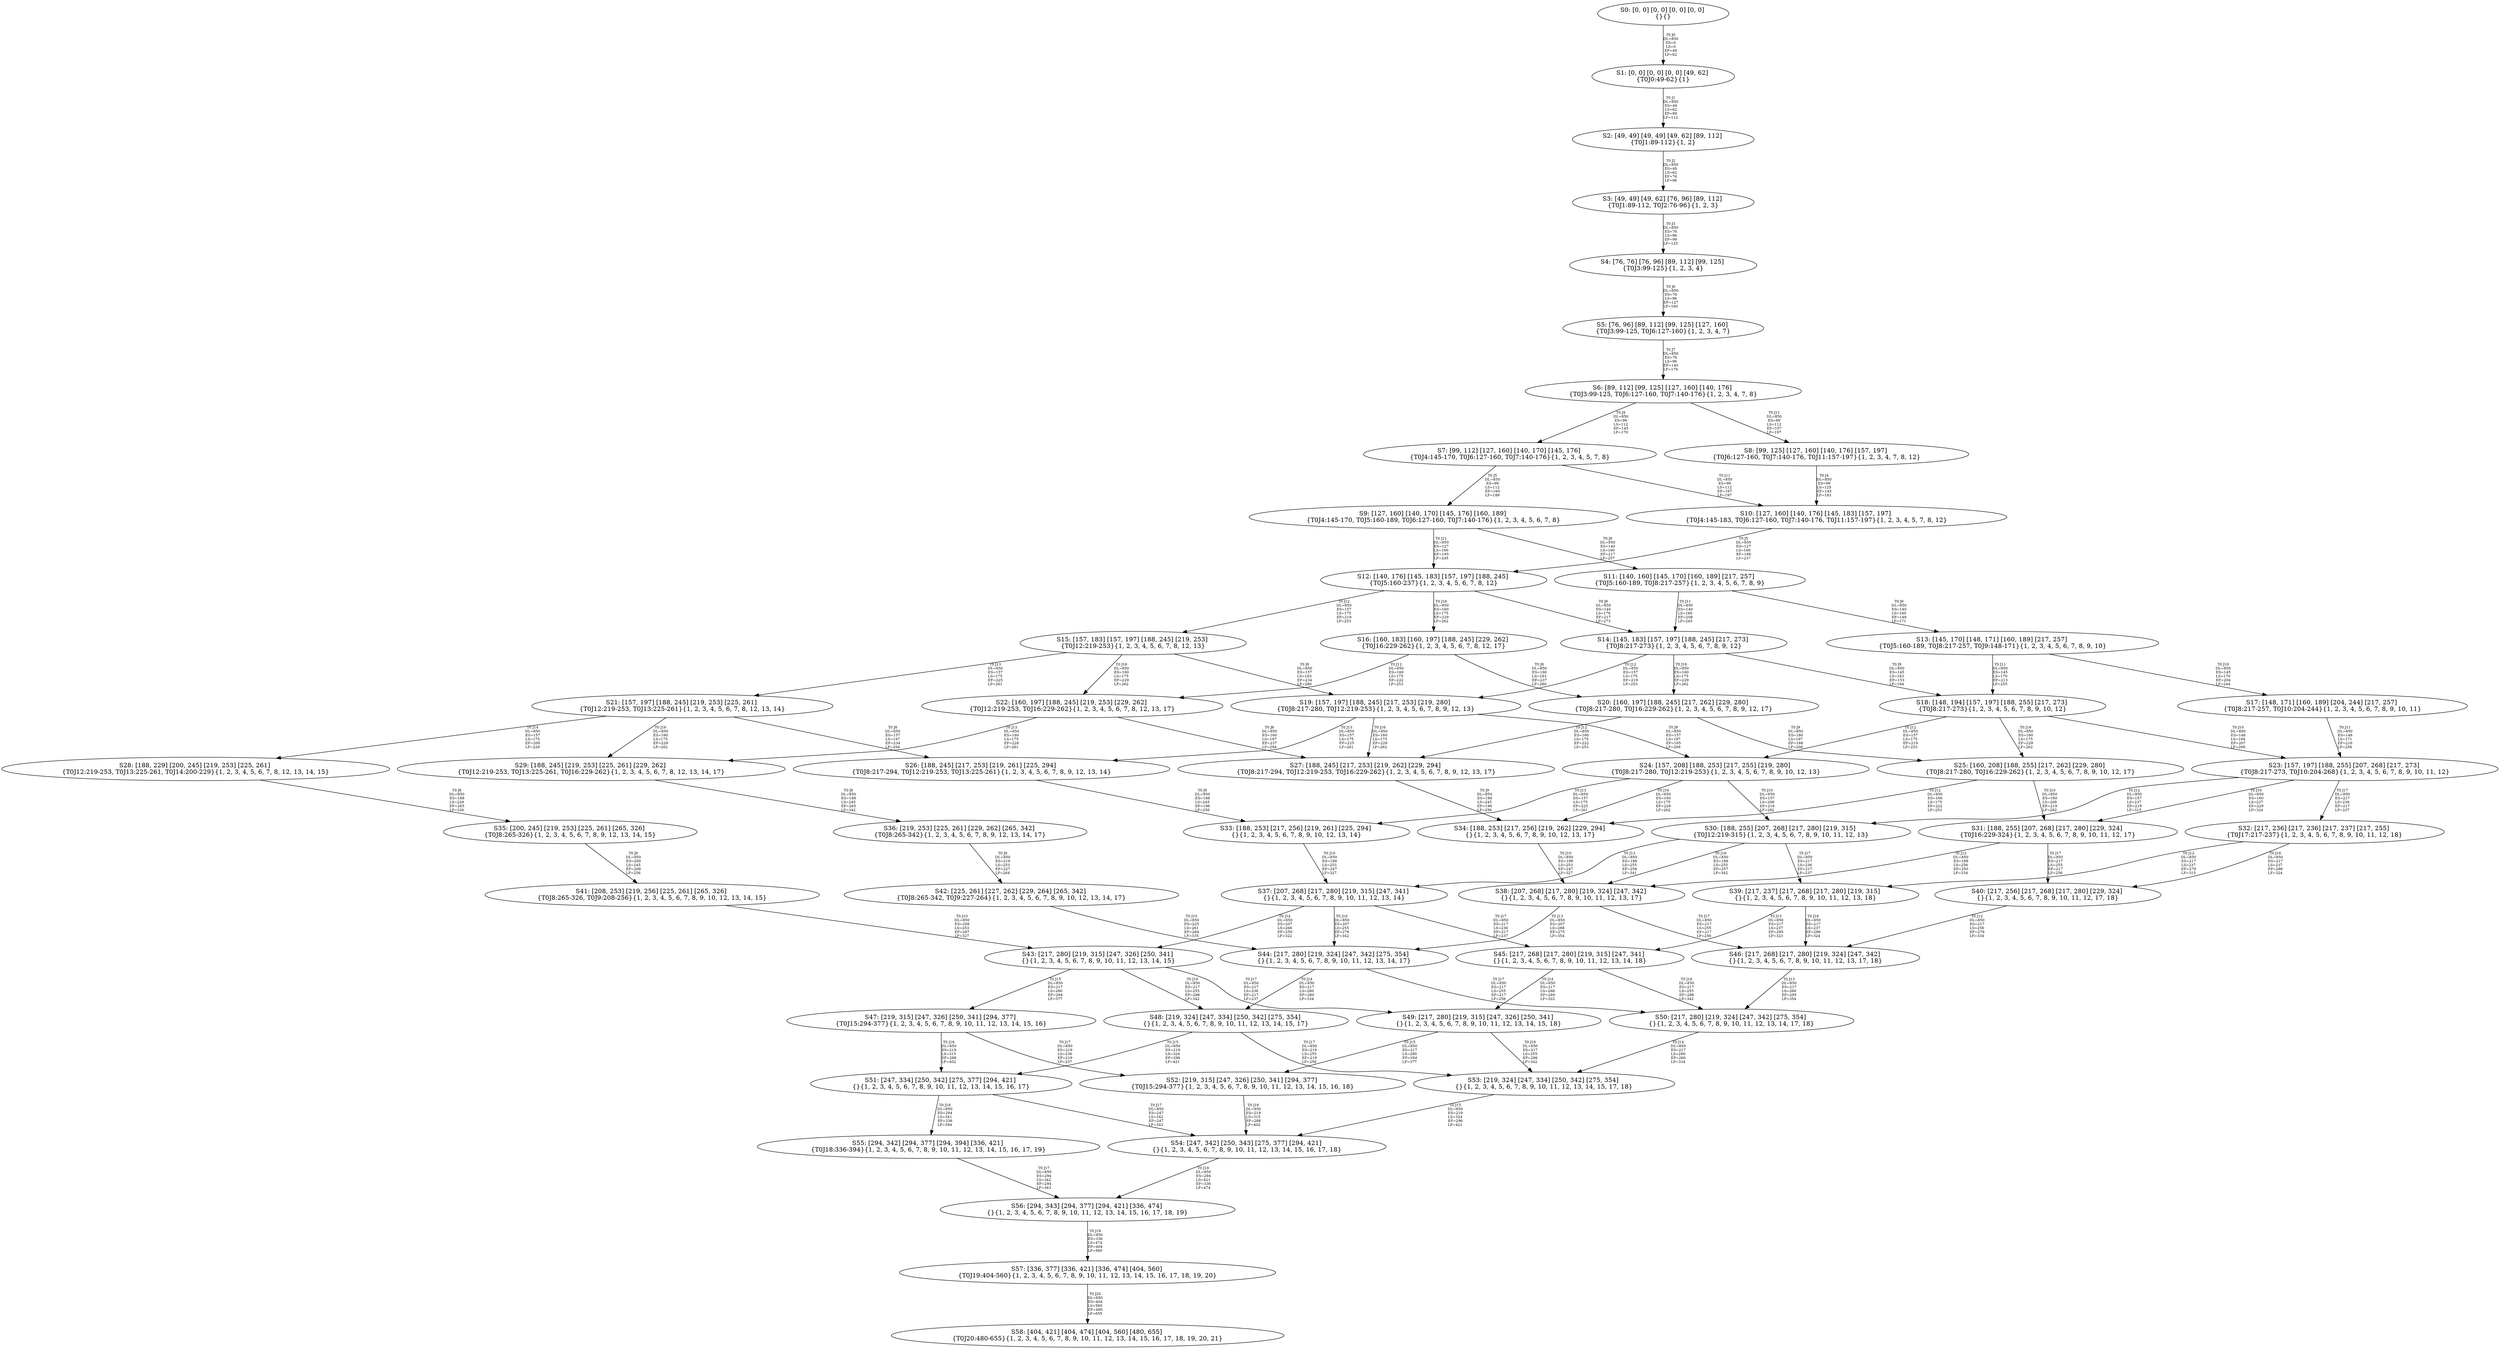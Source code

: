 digraph {
	S0[label="S0: [0, 0] [0, 0] [0, 0] [0, 0] \n{}{}"];
	S1[label="S1: [0, 0] [0, 0] [0, 0] [49, 62] \n{T0J0:49-62}{1}"];
	S2[label="S2: [49, 49] [49, 49] [49, 62] [89, 112] \n{T0J1:89-112}{1, 2}"];
	S3[label="S3: [49, 49] [49, 62] [76, 96] [89, 112] \n{T0J1:89-112, T0J2:76-96}{1, 2, 3}"];
	S4[label="S4: [76, 76] [76, 96] [89, 112] [99, 125] \n{T0J3:99-125}{1, 2, 3, 4}"];
	S5[label="S5: [76, 96] [89, 112] [99, 125] [127, 160] \n{T0J3:99-125, T0J6:127-160}{1, 2, 3, 4, 7}"];
	S6[label="S6: [89, 112] [99, 125] [127, 160] [140, 176] \n{T0J3:99-125, T0J6:127-160, T0J7:140-176}{1, 2, 3, 4, 7, 8}"];
	S7[label="S7: [99, 112] [127, 160] [140, 170] [145, 176] \n{T0J4:145-170, T0J6:127-160, T0J7:140-176}{1, 2, 3, 4, 5, 7, 8}"];
	S8[label="S8: [99, 125] [127, 160] [140, 176] [157, 197] \n{T0J6:127-160, T0J7:140-176, T0J11:157-197}{1, 2, 3, 4, 7, 8, 12}"];
	S9[label="S9: [127, 160] [140, 170] [145, 176] [160, 189] \n{T0J4:145-170, T0J5:160-189, T0J6:127-160, T0J7:140-176}{1, 2, 3, 4, 5, 6, 7, 8}"];
	S10[label="S10: [127, 160] [140, 176] [145, 183] [157, 197] \n{T0J4:145-183, T0J6:127-160, T0J7:140-176, T0J11:157-197}{1, 2, 3, 4, 5, 7, 8, 12}"];
	S11[label="S11: [140, 160] [145, 170] [160, 189] [217, 257] \n{T0J5:160-189, T0J8:217-257}{1, 2, 3, 4, 5, 6, 7, 8, 9}"];
	S12[label="S12: [140, 176] [145, 183] [157, 197] [188, 245] \n{T0J5:160-237}{1, 2, 3, 4, 5, 6, 7, 8, 12}"];
	S13[label="S13: [145, 170] [148, 171] [160, 189] [217, 257] \n{T0J5:160-189, T0J8:217-257, T0J9:148-171}{1, 2, 3, 4, 5, 6, 7, 8, 9, 10}"];
	S14[label="S14: [145, 183] [157, 197] [188, 245] [217, 273] \n{T0J8:217-273}{1, 2, 3, 4, 5, 6, 7, 8, 9, 12}"];
	S15[label="S15: [157, 183] [157, 197] [188, 245] [219, 253] \n{T0J12:219-253}{1, 2, 3, 4, 5, 6, 7, 8, 12, 13}"];
	S16[label="S16: [160, 183] [160, 197] [188, 245] [229, 262] \n{T0J16:229-262}{1, 2, 3, 4, 5, 6, 7, 8, 12, 17}"];
	S17[label="S17: [148, 171] [160, 189] [204, 244] [217, 257] \n{T0J8:217-257, T0J10:204-244}{1, 2, 3, 4, 5, 6, 7, 8, 9, 10, 11}"];
	S18[label="S18: [148, 194] [157, 197] [188, 255] [217, 273] \n{T0J8:217-273}{1, 2, 3, 4, 5, 6, 7, 8, 9, 10, 12}"];
	S19[label="S19: [157, 197] [188, 245] [217, 253] [219, 280] \n{T0J8:217-280, T0J12:219-253}{1, 2, 3, 4, 5, 6, 7, 8, 9, 12, 13}"];
	S20[label="S20: [160, 197] [188, 245] [217, 262] [229, 280] \n{T0J8:217-280, T0J16:229-262}{1, 2, 3, 4, 5, 6, 7, 8, 9, 12, 17}"];
	S21[label="S21: [157, 197] [188, 245] [219, 253] [225, 261] \n{T0J12:219-253, T0J13:225-261}{1, 2, 3, 4, 5, 6, 7, 8, 12, 13, 14}"];
	S22[label="S22: [160, 197] [188, 245] [219, 253] [229, 262] \n{T0J12:219-253, T0J16:229-262}{1, 2, 3, 4, 5, 6, 7, 8, 12, 13, 17}"];
	S23[label="S23: [157, 197] [188, 255] [207, 268] [217, 273] \n{T0J8:217-273, T0J10:204-268}{1, 2, 3, 4, 5, 6, 7, 8, 9, 10, 11, 12}"];
	S24[label="S24: [157, 208] [188, 253] [217, 255] [219, 280] \n{T0J8:217-280, T0J12:219-253}{1, 2, 3, 4, 5, 6, 7, 8, 9, 10, 12, 13}"];
	S25[label="S25: [160, 208] [188, 255] [217, 262] [229, 280] \n{T0J8:217-280, T0J16:229-262}{1, 2, 3, 4, 5, 6, 7, 8, 9, 10, 12, 17}"];
	S26[label="S26: [188, 245] [217, 253] [219, 261] [225, 294] \n{T0J8:217-294, T0J12:219-253, T0J13:225-261}{1, 2, 3, 4, 5, 6, 7, 8, 9, 12, 13, 14}"];
	S27[label="S27: [188, 245] [217, 253] [219, 262] [229, 294] \n{T0J8:217-294, T0J12:219-253, T0J16:229-262}{1, 2, 3, 4, 5, 6, 7, 8, 9, 12, 13, 17}"];
	S28[label="S28: [188, 229] [200, 245] [219, 253] [225, 261] \n{T0J12:219-253, T0J13:225-261, T0J14:200-229}{1, 2, 3, 4, 5, 6, 7, 8, 12, 13, 14, 15}"];
	S29[label="S29: [188, 245] [219, 253] [225, 261] [229, 262] \n{T0J12:219-253, T0J13:225-261, T0J16:229-262}{1, 2, 3, 4, 5, 6, 7, 8, 12, 13, 14, 17}"];
	S30[label="S30: [188, 255] [207, 268] [217, 280] [219, 315] \n{T0J12:219-315}{1, 2, 3, 4, 5, 6, 7, 8, 9, 10, 11, 12, 13}"];
	S31[label="S31: [188, 255] [207, 268] [217, 280] [229, 324] \n{T0J16:229-324}{1, 2, 3, 4, 5, 6, 7, 8, 9, 10, 11, 12, 17}"];
	S32[label="S32: [217, 236] [217, 236] [217, 237] [217, 255] \n{T0J17:217-237}{1, 2, 3, 4, 5, 6, 7, 8, 9, 10, 11, 12, 18}"];
	S33[label="S33: [188, 253] [217, 256] [219, 261] [225, 294] \n{}{1, 2, 3, 4, 5, 6, 7, 8, 9, 10, 12, 13, 14}"];
	S34[label="S34: [188, 253] [217, 256] [219, 262] [229, 294] \n{}{1, 2, 3, 4, 5, 6, 7, 8, 9, 10, 12, 13, 17}"];
	S35[label="S35: [200, 245] [219, 253] [225, 261] [265, 326] \n{T0J8:265-326}{1, 2, 3, 4, 5, 6, 7, 8, 9, 12, 13, 14, 15}"];
	S36[label="S36: [219, 253] [225, 261] [229, 262] [265, 342] \n{T0J8:265-342}{1, 2, 3, 4, 5, 6, 7, 8, 9, 12, 13, 14, 17}"];
	S37[label="S37: [207, 268] [217, 280] [219, 315] [247, 341] \n{}{1, 2, 3, 4, 5, 6, 7, 8, 9, 10, 11, 12, 13, 14}"];
	S38[label="S38: [207, 268] [217, 280] [219, 324] [247, 342] \n{}{1, 2, 3, 4, 5, 6, 7, 8, 9, 10, 11, 12, 13, 17}"];
	S39[label="S39: [217, 237] [217, 268] [217, 280] [219, 315] \n{}{1, 2, 3, 4, 5, 6, 7, 8, 9, 10, 11, 12, 13, 18}"];
	S40[label="S40: [217, 256] [217, 268] [217, 280] [229, 324] \n{}{1, 2, 3, 4, 5, 6, 7, 8, 9, 10, 11, 12, 17, 18}"];
	S41[label="S41: [208, 253] [219, 256] [225, 261] [265, 326] \n{T0J8:265-326, T0J9:208-256}{1, 2, 3, 4, 5, 6, 7, 8, 9, 10, 12, 13, 14, 15}"];
	S42[label="S42: [225, 261] [227, 262] [229, 264] [265, 342] \n{T0J8:265-342, T0J9:227-264}{1, 2, 3, 4, 5, 6, 7, 8, 9, 10, 12, 13, 14, 17}"];
	S43[label="S43: [217, 280] [219, 315] [247, 326] [250, 341] \n{}{1, 2, 3, 4, 5, 6, 7, 8, 9, 10, 11, 12, 13, 14, 15}"];
	S44[label="S44: [217, 280] [219, 324] [247, 342] [275, 354] \n{}{1, 2, 3, 4, 5, 6, 7, 8, 9, 10, 11, 12, 13, 14, 17}"];
	S45[label="S45: [217, 268] [217, 280] [219, 315] [247, 341] \n{}{1, 2, 3, 4, 5, 6, 7, 8, 9, 10, 11, 12, 13, 14, 18}"];
	S46[label="S46: [217, 268] [217, 280] [219, 324] [247, 342] \n{}{1, 2, 3, 4, 5, 6, 7, 8, 9, 10, 11, 12, 13, 17, 18}"];
	S47[label="S47: [219, 315] [247, 326] [250, 341] [294, 377] \n{T0J15:294-377}{1, 2, 3, 4, 5, 6, 7, 8, 9, 10, 11, 12, 13, 14, 15, 16}"];
	S48[label="S48: [219, 324] [247, 334] [250, 342] [275, 354] \n{}{1, 2, 3, 4, 5, 6, 7, 8, 9, 10, 11, 12, 13, 14, 15, 17}"];
	S49[label="S49: [217, 280] [219, 315] [247, 326] [250, 341] \n{}{1, 2, 3, 4, 5, 6, 7, 8, 9, 10, 11, 12, 13, 14, 15, 18}"];
	S50[label="S50: [217, 280] [219, 324] [247, 342] [275, 354] \n{}{1, 2, 3, 4, 5, 6, 7, 8, 9, 10, 11, 12, 13, 14, 17, 18}"];
	S51[label="S51: [247, 334] [250, 342] [275, 377] [294, 421] \n{}{1, 2, 3, 4, 5, 6, 7, 8, 9, 10, 11, 12, 13, 14, 15, 16, 17}"];
	S52[label="S52: [219, 315] [247, 326] [250, 341] [294, 377] \n{T0J15:294-377}{1, 2, 3, 4, 5, 6, 7, 8, 9, 10, 11, 12, 13, 14, 15, 16, 18}"];
	S53[label="S53: [219, 324] [247, 334] [250, 342] [275, 354] \n{}{1, 2, 3, 4, 5, 6, 7, 8, 9, 10, 11, 12, 13, 14, 15, 17, 18}"];
	S54[label="S54: [247, 342] [250, 343] [275, 377] [294, 421] \n{}{1, 2, 3, 4, 5, 6, 7, 8, 9, 10, 11, 12, 13, 14, 15, 16, 17, 18}"];
	S55[label="S55: [294, 342] [294, 377] [294, 394] [336, 421] \n{T0J18:336-394}{1, 2, 3, 4, 5, 6, 7, 8, 9, 10, 11, 12, 13, 14, 15, 16, 17, 19}"];
	S56[label="S56: [294, 343] [294, 377] [294, 421] [336, 474] \n{}{1, 2, 3, 4, 5, 6, 7, 8, 9, 10, 11, 12, 13, 14, 15, 16, 17, 18, 19}"];
	S57[label="S57: [336, 377] [336, 421] [336, 474] [404, 560] \n{T0J19:404-560}{1, 2, 3, 4, 5, 6, 7, 8, 9, 10, 11, 12, 13, 14, 15, 16, 17, 18, 19, 20}"];
	S58[label="S58: [404, 421] [404, 474] [404, 560] [480, 655] \n{T0J20:480-655}{1, 2, 3, 4, 5, 6, 7, 8, 9, 10, 11, 12, 13, 14, 15, 16, 17, 18, 19, 20, 21}"];
	S0 -> S1[label="T0 J0\nDL=850\nES=0\nLS=0\nEF=49\nLF=62",fontsize=8];
	S1 -> S2[label="T0 J1\nDL=850\nES=49\nLS=62\nEF=89\nLF=112",fontsize=8];
	S2 -> S3[label="T0 J2\nDL=850\nES=49\nLS=62\nEF=76\nLF=96",fontsize=8];
	S3 -> S4[label="T0 J3\nDL=850\nES=76\nLS=96\nEF=99\nLF=125",fontsize=8];
	S4 -> S5[label="T0 J6\nDL=850\nES=76\nLS=96\nEF=127\nLF=160",fontsize=8];
	S5 -> S6[label="T0 J7\nDL=850\nES=76\nLS=96\nEF=140\nLF=176",fontsize=8];
	S6 -> S7[label="T0 J4\nDL=850\nES=99\nLS=112\nEF=145\nLF=170",fontsize=8];
	S6 -> S8[label="T0 J11\nDL=850\nES=89\nLS=112\nEF=157\nLF=197",fontsize=8];
	S7 -> S9[label="T0 J5\nDL=850\nES=99\nLS=112\nEF=160\nLF=189",fontsize=8];
	S7 -> S10[label="T0 J11\nDL=850\nES=99\nLS=112\nEF=167\nLF=197",fontsize=8];
	S8 -> S10[label="T0 J4\nDL=850\nES=99\nLS=125\nEF=145\nLF=183",fontsize=8];
	S9 -> S11[label="T0 J8\nDL=850\nES=140\nLS=160\nEF=217\nLF=257",fontsize=8];
	S9 -> S12[label="T0 J11\nDL=850\nES=127\nLS=160\nEF=195\nLF=245",fontsize=8];
	S10 -> S12[label="T0 J5\nDL=850\nES=127\nLS=160\nEF=188\nLF=237",fontsize=8];
	S11 -> S13[label="T0 J9\nDL=850\nES=140\nLS=160\nEF=148\nLF=171",fontsize=8];
	S11 -> S14[label="T0 J11\nDL=850\nES=140\nLS=160\nEF=208\nLF=245",fontsize=8];
	S12 -> S14[label="T0 J8\nDL=850\nES=140\nLS=176\nEF=217\nLF=273",fontsize=8];
	S12 -> S15[label="T0 J12\nDL=850\nES=157\nLS=175\nEF=219\nLF=253",fontsize=8];
	S12 -> S16[label="T0 J16\nDL=850\nES=160\nLS=175\nEF=229\nLF=262",fontsize=8];
	S13 -> S17[label="T0 J10\nDL=850\nES=145\nLS=170\nEF=204\nLF=244",fontsize=8];
	S13 -> S18[label="T0 J11\nDL=850\nES=145\nLS=170\nEF=213\nLF=255",fontsize=8];
	S14 -> S18[label="T0 J9\nDL=850\nES=145\nLS=183\nEF=153\nLF=194",fontsize=8];
	S14 -> S19[label="T0 J12\nDL=850\nES=157\nLS=175\nEF=219\nLF=253",fontsize=8];
	S14 -> S20[label="T0 J16\nDL=850\nES=160\nLS=175\nEF=229\nLF=262",fontsize=8];
	S15 -> S19[label="T0 J8\nDL=850\nES=157\nLS=183\nEF=234\nLF=280",fontsize=8];
	S15 -> S21[label="T0 J13\nDL=850\nES=157\nLS=175\nEF=225\nLF=261",fontsize=8];
	S15 -> S22[label="T0 J16\nDL=850\nES=160\nLS=175\nEF=229\nLF=262",fontsize=8];
	S16 -> S20[label="T0 J8\nDL=850\nES=160\nLS=183\nEF=237\nLF=280",fontsize=8];
	S16 -> S22[label="T0 J12\nDL=850\nES=160\nLS=175\nEF=222\nLF=253",fontsize=8];
	S17 -> S23[label="T0 J11\nDL=850\nES=148\nLS=171\nEF=216\nLF=256",fontsize=8];
	S18 -> S23[label="T0 J10\nDL=850\nES=148\nLS=194\nEF=207\nLF=268",fontsize=8];
	S18 -> S24[label="T0 J12\nDL=850\nES=157\nLS=175\nEF=219\nLF=253",fontsize=8];
	S18 -> S25[label="T0 J16\nDL=850\nES=160\nLS=175\nEF=229\nLF=262",fontsize=8];
	S19 -> S24[label="T0 J9\nDL=850\nES=157\nLS=197\nEF=165\nLF=208",fontsize=8];
	S19 -> S26[label="T0 J13\nDL=850\nES=157\nLS=175\nEF=225\nLF=261",fontsize=8];
	S19 -> S27[label="T0 J16\nDL=850\nES=160\nLS=175\nEF=229\nLF=262",fontsize=8];
	S20 -> S25[label="T0 J9\nDL=850\nES=160\nLS=197\nEF=168\nLF=208",fontsize=8];
	S20 -> S27[label="T0 J12\nDL=850\nES=160\nLS=175\nEF=222\nLF=253",fontsize=8];
	S21 -> S26[label="T0 J8\nDL=850\nES=157\nLS=197\nEF=234\nLF=294",fontsize=8];
	S21 -> S28[label="T0 J14\nDL=850\nES=157\nLS=175\nEF=200\nLF=229",fontsize=8];
	S21 -> S29[label="T0 J16\nDL=850\nES=160\nLS=175\nEF=229\nLF=262",fontsize=8];
	S22 -> S27[label="T0 J8\nDL=850\nES=160\nLS=197\nEF=237\nLF=294",fontsize=8];
	S22 -> S29[label="T0 J13\nDL=850\nES=160\nLS=175\nEF=228\nLF=261",fontsize=8];
	S23 -> S30[label="T0 J12\nDL=850\nES=157\nLS=237\nEF=219\nLF=315",fontsize=8];
	S23 -> S31[label="T0 J16\nDL=850\nES=160\nLS=237\nEF=229\nLF=324",fontsize=8];
	S23 -> S32[label="T0 J17\nDL=850\nES=217\nLS=236\nEF=217\nLF=237",fontsize=8];
	S24 -> S30[label="T0 J10\nDL=850\nES=157\nLS=208\nEF=216\nLF=282",fontsize=8];
	S24 -> S33[label="T0 J13\nDL=850\nES=157\nLS=175\nEF=225\nLF=261",fontsize=8];
	S24 -> S34[label="T0 J16\nDL=850\nES=160\nLS=175\nEF=229\nLF=262",fontsize=8];
	S25 -> S31[label="T0 J10\nDL=850\nES=160\nLS=208\nEF=219\nLF=282",fontsize=8];
	S25 -> S34[label="T0 J12\nDL=850\nES=160\nLS=175\nEF=222\nLF=253",fontsize=8];
	S26 -> S33[label="T0 J9\nDL=850\nES=188\nLS=245\nEF=196\nLF=256",fontsize=8];
	S27 -> S34[label="T0 J9\nDL=850\nES=188\nLS=245\nEF=196\nLF=256",fontsize=8];
	S28 -> S35[label="T0 J8\nDL=850\nES=188\nLS=229\nEF=265\nLF=326",fontsize=8];
	S29 -> S36[label="T0 J8\nDL=850\nES=188\nLS=245\nEF=265\nLF=342",fontsize=8];
	S30 -> S37[label="T0 J13\nDL=850\nES=188\nLS=255\nEF=256\nLF=341",fontsize=8];
	S30 -> S38[label="T0 J16\nDL=850\nES=188\nLS=255\nEF=257\nLF=342",fontsize=8];
	S30 -> S39[label="T0 J17\nDL=850\nES=217\nLS=236\nEF=217\nLF=237",fontsize=8];
	S31 -> S38[label="T0 J12\nDL=850\nES=188\nLS=256\nEF=250\nLF=334",fontsize=8];
	S31 -> S40[label="T0 J17\nDL=850\nES=217\nLS=255\nEF=217\nLF=256",fontsize=8];
	S32 -> S39[label="T0 J12\nDL=850\nES=217\nLS=237\nEF=279\nLF=315",fontsize=8];
	S32 -> S40[label="T0 J16\nDL=850\nES=217\nLS=237\nEF=286\nLF=324",fontsize=8];
	S33 -> S37[label="T0 J10\nDL=850\nES=188\nLS=253\nEF=247\nLF=327",fontsize=8];
	S34 -> S38[label="T0 J10\nDL=850\nES=188\nLS=253\nEF=247\nLF=327",fontsize=8];
	S35 -> S41[label="T0 J9\nDL=850\nES=200\nLS=245\nEF=208\nLF=256",fontsize=8];
	S36 -> S42[label="T0 J9\nDL=850\nES=219\nLS=253\nEF=227\nLF=264",fontsize=8];
	S37 -> S43[label="T0 J14\nDL=850\nES=207\nLS=268\nEF=250\nLF=322",fontsize=8];
	S37 -> S44[label="T0 J16\nDL=850\nES=207\nLS=255\nEF=276\nLF=342",fontsize=8];
	S37 -> S45[label="T0 J17\nDL=850\nES=217\nLS=236\nEF=217\nLF=237",fontsize=8];
	S38 -> S44[label="T0 J13\nDL=850\nES=207\nLS=268\nEF=275\nLF=354",fontsize=8];
	S38 -> S46[label="T0 J17\nDL=850\nES=217\nLS=255\nEF=217\nLF=256",fontsize=8];
	S39 -> S45[label="T0 J13\nDL=850\nES=217\nLS=237\nEF=285\nLF=323",fontsize=8];
	S39 -> S46[label="T0 J16\nDL=850\nES=217\nLS=237\nEF=286\nLF=324",fontsize=8];
	S40 -> S46[label="T0 J12\nDL=850\nES=217\nLS=256\nEF=279\nLF=334",fontsize=8];
	S41 -> S43[label="T0 J10\nDL=850\nES=208\nLS=253\nEF=267\nLF=327",fontsize=8];
	S42 -> S44[label="T0 J10\nDL=850\nES=225\nLS=261\nEF=284\nLF=335",fontsize=8];
	S43 -> S47[label="T0 J15\nDL=850\nES=217\nLS=280\nEF=294\nLF=377",fontsize=8];
	S43 -> S48[label="T0 J16\nDL=850\nES=217\nLS=255\nEF=286\nLF=342",fontsize=8];
	S43 -> S49[label="T0 J17\nDL=850\nES=217\nLS=236\nEF=217\nLF=237",fontsize=8];
	S44 -> S48[label="T0 J14\nDL=850\nES=217\nLS=280\nEF=260\nLF=334",fontsize=8];
	S44 -> S50[label="T0 J17\nDL=850\nES=217\nLS=255\nEF=217\nLF=256",fontsize=8];
	S45 -> S49[label="T0 J14\nDL=850\nES=217\nLS=268\nEF=260\nLF=322",fontsize=8];
	S45 -> S50[label="T0 J16\nDL=850\nES=217\nLS=255\nEF=286\nLF=342",fontsize=8];
	S46 -> S50[label="T0 J13\nDL=850\nES=217\nLS=268\nEF=285\nLF=354",fontsize=8];
	S47 -> S51[label="T0 J16\nDL=850\nES=219\nLS=315\nEF=288\nLF=402",fontsize=8];
	S47 -> S52[label="T0 J17\nDL=850\nES=219\nLS=236\nEF=219\nLF=237",fontsize=8];
	S48 -> S51[label="T0 J15\nDL=850\nES=219\nLS=324\nEF=296\nLF=421",fontsize=8];
	S48 -> S53[label="T0 J17\nDL=850\nES=219\nLS=255\nEF=219\nLF=256",fontsize=8];
	S49 -> S52[label="T0 J15\nDL=850\nES=217\nLS=280\nEF=294\nLF=377",fontsize=8];
	S49 -> S53[label="T0 J16\nDL=850\nES=217\nLS=255\nEF=286\nLF=342",fontsize=8];
	S50 -> S53[label="T0 J14\nDL=850\nES=217\nLS=280\nEF=260\nLF=334",fontsize=8];
	S51 -> S54[label="T0 J17\nDL=850\nES=247\nLS=342\nEF=247\nLF=343",fontsize=8];
	S51 -> S55[label="T0 J18\nDL=850\nES=294\nLS=341\nEF=336\nLF=394",fontsize=8];
	S52 -> S54[label="T0 J16\nDL=850\nES=219\nLS=315\nEF=288\nLF=402",fontsize=8];
	S53 -> S54[label="T0 J15\nDL=850\nES=219\nLS=324\nEF=296\nLF=421",fontsize=8];
	S54 -> S56[label="T0 J18\nDL=850\nES=294\nLS=421\nEF=336\nLF=474",fontsize=8];
	S55 -> S56[label="T0 J17\nDL=850\nES=294\nLS=342\nEF=294\nLF=343",fontsize=8];
	S56 -> S57[label="T0 J19\nDL=850\nES=336\nLS=474\nEF=404\nLF=560",fontsize=8];
	S57 -> S58[label="T0 J20\nDL=850\nES=404\nLS=560\nEF=480\nLF=655",fontsize=8];
}
